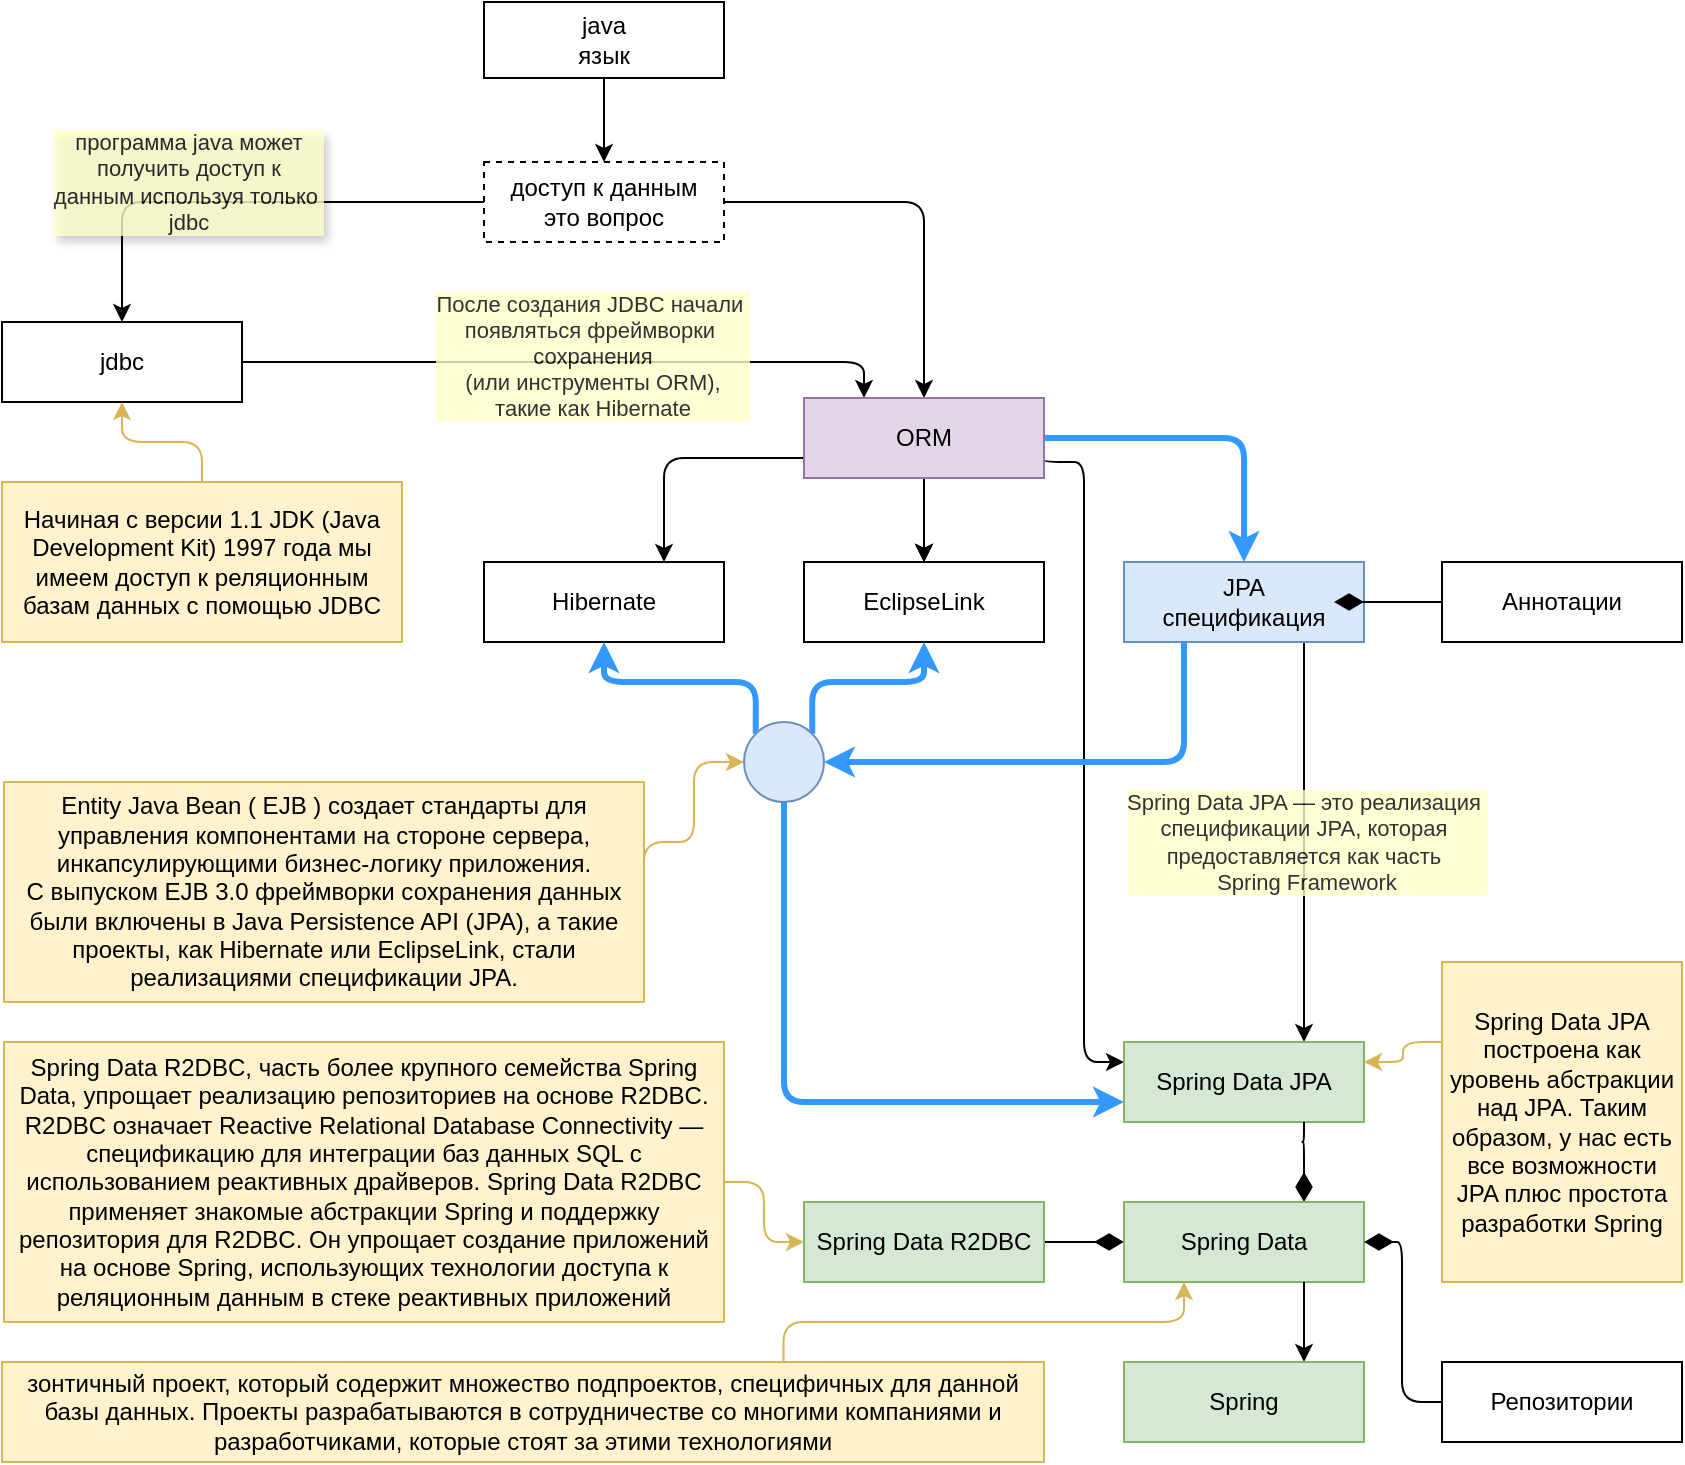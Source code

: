 <mxfile>
    <diagram id="G2yRbLmWqcp8tXKO7TOL" name="Page-1">
        <mxGraphModel dx="1240" dy="1211" grid="1" gridSize="10" guides="1" tooltips="1" connect="1" arrows="1" fold="1" page="1" pageScale="1" pageWidth="1169" pageHeight="1654" math="0" shadow="0">
            <root>
                <mxCell id="0"/>
                <mxCell id="1" parent="0"/>
                <mxCell id="4" value="" style="edgeStyle=none;html=1;" edge="1" parent="1" source="2" target="3">
                    <mxGeometry relative="1" as="geometry"/>
                </mxCell>
                <mxCell id="2" value="java&lt;div&gt;язык&lt;/div&gt;" style="rounded=0;whiteSpace=wrap;html=1;" vertex="1" parent="1">
                    <mxGeometry x="481" y="40" width="120" height="38" as="geometry"/>
                </mxCell>
                <mxCell id="6" value="" style="edgeStyle=orthogonalEdgeStyle;html=1;entryX=0.5;entryY=0;entryDx=0;entryDy=0;" edge="1" parent="1" source="3" target="5">
                    <mxGeometry relative="1" as="geometry"/>
                </mxCell>
                <mxCell id="17" value="программа java может&lt;div&gt;получить доступ к&lt;/div&gt;&lt;div&gt;данным используя только&amp;nbsp;&lt;/div&gt;&lt;div&gt;jdbc&lt;/div&gt;" style="edgeLabel;html=1;align=center;verticalAlign=middle;resizable=0;points=[];fontFamily=Helvetica;fontSize=11;fontColor=default;labelBackgroundColor=#FFFFCC;textShadow=1;textOpacity=80;" vertex="1" connectable="0" parent="6">
                    <mxGeometry x="-0.054" relative="1" as="geometry">
                        <mxPoint x="-34" y="-10" as="offset"/>
                    </mxGeometry>
                </mxCell>
                <mxCell id="8" value="" style="edgeStyle=orthogonalEdgeStyle;html=1;" edge="1" parent="1" source="3" target="7">
                    <mxGeometry relative="1" as="geometry"/>
                </mxCell>
                <mxCell id="3" value="доступ к данным&lt;div&gt;это вопрос&lt;/div&gt;" style="whiteSpace=wrap;html=1;rounded=0;dashed=1;" vertex="1" parent="1">
                    <mxGeometry x="481" y="120" width="120" height="40" as="geometry"/>
                </mxCell>
                <mxCell id="38" style="edgeStyle=orthogonalEdgeStyle;shape=connector;rounded=1;html=1;exitX=1;exitY=0.5;exitDx=0;exitDy=0;entryX=0.25;entryY=0;entryDx=0;entryDy=0;strokeColor=default;align=center;verticalAlign=middle;fontFamily=Helvetica;fontSize=11;fontColor=default;labelBackgroundColor=default;endArrow=classic;" edge="1" parent="1" source="5" target="7">
                    <mxGeometry relative="1" as="geometry">
                        <Array as="points">
                            <mxPoint x="671" y="220"/>
                        </Array>
                    </mxGeometry>
                </mxCell>
                <mxCell id="39" value="После создания JDBC начали&amp;nbsp;&lt;div&gt;появляться фреймворки&amp;nbsp;&lt;/div&gt;&lt;div&gt;сохранения&lt;/div&gt;&lt;div&gt;&amp;nbsp;(или инструменты ORM),&amp;nbsp;&lt;/div&gt;&lt;div&gt;такие как&amp;nbsp;Hibernate&lt;/div&gt;" style="edgeLabel;html=1;align=center;verticalAlign=middle;resizable=0;points=[];rounded=0;fillColor=none;gradientColor=none;fontFamily=Helvetica;fontSize=11;fontColor=default;textOpacity=80;labelBackgroundColor=#FFFFCC;" vertex="1" connectable="0" parent="38">
                    <mxGeometry x="0.064" y="3" relative="1" as="geometry">
                        <mxPoint as="offset"/>
                    </mxGeometry>
                </mxCell>
                <mxCell id="5" value="jdbc" style="whiteSpace=wrap;html=1;rounded=0;" vertex="1" parent="1">
                    <mxGeometry x="240" y="200" width="120" height="40" as="geometry"/>
                </mxCell>
                <mxCell id="41" value="" style="edgeStyle=orthogonalEdgeStyle;shape=connector;rounded=1;html=1;strokeColor=default;align=center;verticalAlign=middle;fontFamily=Helvetica;fontSize=11;fontColor=default;labelBackgroundColor=default;endArrow=classic;entryX=0.75;entryY=0;entryDx=0;entryDy=0;exitX=0;exitY=0.75;exitDx=0;exitDy=0;" edge="1" parent="1" source="7" target="40">
                    <mxGeometry relative="1" as="geometry">
                        <mxPoint x="640" y="230" as="sourcePoint"/>
                    </mxGeometry>
                </mxCell>
                <mxCell id="46" value="" style="edgeStyle=orthogonalEdgeStyle;shape=connector;rounded=1;html=1;strokeColor=#3399FF;align=center;verticalAlign=middle;fontFamily=Helvetica;fontSize=11;fontColor=default;labelBackgroundColor=default;endArrow=classic;exitX=1;exitY=0.5;exitDx=0;exitDy=0;fillColor=#dae8fc;strokeWidth=3;" edge="1" parent="1" source="7" target="45">
                    <mxGeometry relative="1" as="geometry"/>
                </mxCell>
                <mxCell id="48" value="" style="edgeStyle=orthogonalEdgeStyle;shape=connector;rounded=1;html=1;strokeColor=default;align=center;verticalAlign=middle;fontFamily=Helvetica;fontSize=11;fontColor=default;labelBackgroundColor=default;endArrow=classic;" edge="1" parent="1" source="7" target="47">
                    <mxGeometry relative="1" as="geometry"/>
                </mxCell>
                <mxCell id="54" value="" style="edgeStyle=orthogonalEdgeStyle;shape=connector;rounded=1;html=1;strokeColor=default;align=center;verticalAlign=middle;fontFamily=Helvetica;fontSize=11;fontColor=default;labelBackgroundColor=default;endArrow=classic;" edge="1" parent="1" source="7" target="47">
                    <mxGeometry relative="1" as="geometry"/>
                </mxCell>
                <mxCell id="56" value="" style="edgeStyle=orthogonalEdgeStyle;shape=connector;rounded=1;html=1;strokeColor=default;align=center;verticalAlign=middle;fontFamily=Helvetica;fontSize=11;fontColor=default;labelBackgroundColor=default;endArrow=classic;" edge="1" parent="1" source="7" target="47">
                    <mxGeometry relative="1" as="geometry"/>
                </mxCell>
                <mxCell id="58" style="edgeStyle=orthogonalEdgeStyle;shape=connector;rounded=1;html=1;exitX=1;exitY=0.75;exitDx=0;exitDy=0;strokeColor=default;align=center;verticalAlign=middle;fontFamily=Helvetica;fontSize=11;fontColor=default;labelBackgroundColor=default;endArrow=classic;entryX=0;entryY=0.25;entryDx=0;entryDy=0;" edge="1" parent="1" source="7" target="57">
                    <mxGeometry relative="1" as="geometry">
                        <Array as="points">
                            <mxPoint x="761" y="270"/>
                            <mxPoint x="781" y="270"/>
                            <mxPoint x="781" y="570"/>
                        </Array>
                    </mxGeometry>
                </mxCell>
                <mxCell id="7" value="ORM" style="whiteSpace=wrap;html=1;rounded=0;fillColor=#e1d5e7;strokeColor=#9673a6;" vertex="1" parent="1">
                    <mxGeometry x="641" y="238" width="120" height="40" as="geometry"/>
                </mxCell>
                <mxCell id="37" style="edgeStyle=orthogonalEdgeStyle;shape=connector;rounded=1;html=1;exitX=0.5;exitY=0;exitDx=0;exitDy=0;entryX=0.5;entryY=1;entryDx=0;entryDy=0;strokeColor=#d6b656;align=center;verticalAlign=middle;fontFamily=Helvetica;fontSize=11;fontColor=default;labelBackgroundColor=default;endArrow=classic;fillColor=#fff2cc;" edge="1" parent="1" source="26" target="5">
                    <mxGeometry relative="1" as="geometry"/>
                </mxCell>
                <mxCell id="26" value="Начиная с версии 1.1 JDK (Java Development Kit) 1997 года мы имеем доступ к реляционным базам данных с помощью JDBC" style="text;html=1;align=center;verticalAlign=middle;whiteSpace=wrap;rounded=0;fillColor=#fff2cc;strokeColor=#d6b656;" vertex="1" parent="1">
                    <mxGeometry x="240" y="280" width="200" height="80" as="geometry"/>
                </mxCell>
                <mxCell id="40" value="Hibernate" style="whiteSpace=wrap;html=1;rounded=0;strokeColor=default;align=center;verticalAlign=middle;fillColor=default;" vertex="1" parent="1">
                    <mxGeometry x="481" y="320" width="120" height="40" as="geometry"/>
                </mxCell>
                <mxCell id="51" style="edgeStyle=orthogonalEdgeStyle;shape=connector;rounded=1;html=1;exitX=0.25;exitY=1;exitDx=0;exitDy=0;entryX=1;entryY=0.5;entryDx=0;entryDy=0;strokeColor=#3399FF;align=center;verticalAlign=middle;fontFamily=Helvetica;fontSize=11;fontColor=default;labelBackgroundColor=default;endArrow=classic;fillColor=#dae8fc;strokeWidth=3;" edge="1" parent="1" source="45" target="79">
                    <mxGeometry relative="1" as="geometry"/>
                </mxCell>
                <mxCell id="63" style="edgeStyle=orthogonalEdgeStyle;shape=connector;rounded=1;html=1;exitX=0.75;exitY=1;exitDx=0;exitDy=0;strokeColor=default;align=center;verticalAlign=middle;fontFamily=Helvetica;fontSize=11;fontColor=default;labelBackgroundColor=default;endArrow=classic;entryX=0.75;entryY=0;entryDx=0;entryDy=0;" edge="1" parent="1" source="45" target="57">
                    <mxGeometry relative="1" as="geometry"/>
                </mxCell>
                <mxCell id="64" value="Spring Data JPA — это реализация&amp;nbsp;&lt;div&gt;спецификации JPA, которая&amp;nbsp;&lt;/div&gt;&lt;div&gt;предоставляется как часть&amp;nbsp;&lt;/div&gt;&lt;div&gt;Spring Framework&lt;/div&gt;" style="edgeLabel;html=1;align=center;verticalAlign=middle;resizable=0;points=[];rounded=0;fillColor=none;gradientColor=none;fontFamily=Helvetica;fontSize=11;fontColor=default;textOpacity=80;labelBackgroundColor=#FFFFCC;" vertex="1" connectable="0" parent="63">
                    <mxGeometry x="-0.004" y="1" relative="1" as="geometry">
                        <mxPoint as="offset"/>
                    </mxGeometry>
                </mxCell>
                <mxCell id="45" value="JPA&lt;div&gt;спецификация&lt;/div&gt;" style="whiteSpace=wrap;html=1;rounded=0;fillColor=#dae8fc;strokeColor=#6c8ebf;" vertex="1" parent="1">
                    <mxGeometry x="801" y="320" width="120" height="40" as="geometry"/>
                </mxCell>
                <mxCell id="47" value="&lt;span style=&quot;color: rgb(0, 0, 0);&quot;&gt;EclipseLink&lt;/span&gt;" style="whiteSpace=wrap;html=1;rounded=0;" vertex="1" parent="1">
                    <mxGeometry x="641" y="320" width="120" height="40" as="geometry"/>
                </mxCell>
                <mxCell id="52" style="edgeStyle=orthogonalEdgeStyle;shape=connector;rounded=1;html=1;exitX=0;exitY=0;exitDx=0;exitDy=0;entryX=0.5;entryY=1;entryDx=0;entryDy=0;strokeColor=#3399FF;align=center;verticalAlign=middle;fontFamily=Helvetica;fontSize=11;fontColor=default;labelBackgroundColor=default;endArrow=classic;strokeWidth=3;fillColor=#dae8fc;" edge="1" parent="1" source="79" target="40">
                    <mxGeometry relative="1" as="geometry">
                        <Array as="points">
                            <mxPoint x="617" y="380"/>
                            <mxPoint x="541" y="380"/>
                        </Array>
                    </mxGeometry>
                </mxCell>
                <mxCell id="53" style="edgeStyle=orthogonalEdgeStyle;shape=connector;rounded=1;html=1;exitX=1;exitY=0;exitDx=0;exitDy=0;entryX=0.5;entryY=1;entryDx=0;entryDy=0;strokeColor=#3399FF;align=center;verticalAlign=middle;fontFamily=Helvetica;fontSize=11;fontColor=default;labelBackgroundColor=default;endArrow=classic;strokeWidth=3;fillColor=#dae8fc;" edge="1" parent="1" source="79" target="47">
                    <mxGeometry relative="1" as="geometry"/>
                </mxCell>
                <mxCell id="62" style="edgeStyle=orthogonalEdgeStyle;shape=connector;rounded=1;html=1;exitX=0.5;exitY=1;exitDx=0;exitDy=0;entryX=0;entryY=0.75;entryDx=0;entryDy=0;strokeColor=#3399FF;align=center;verticalAlign=middle;fontFamily=Helvetica;fontSize=11;fontColor=default;labelBackgroundColor=default;endArrow=classic;strokeWidth=3;fillColor=#dae8fc;" edge="1" parent="1" source="79" target="57">
                    <mxGeometry relative="1" as="geometry"/>
                </mxCell>
                <mxCell id="80" style="edgeStyle=orthogonalEdgeStyle;shape=connector;rounded=1;html=1;exitX=1;exitY=0.5;exitDx=0;exitDy=0;entryX=0;entryY=0.5;entryDx=0;entryDy=0;strokeColor=#d6b656;align=center;verticalAlign=middle;fontFamily=Helvetica;fontSize=11;fontColor=default;labelBackgroundColor=default;endArrow=classic;fillColor=#fff2cc;" edge="1" parent="1" source="50" target="79">
                    <mxGeometry relative="1" as="geometry">
                        <Array as="points">
                            <mxPoint x="586" y="460"/>
                            <mxPoint x="586" y="420"/>
                        </Array>
                    </mxGeometry>
                </mxCell>
                <mxCell id="50" value="Entity Java Bean (&amp;nbsp;EJB&amp;nbsp;) создает стандарты для управления компонентами на стороне сервера, инкапсулирующими бизнес-логику приложения.&lt;br&gt;С выпуском EJB 3.0 фреймворки сохранения данных были включены в Java Persistence API (JPA), а такие проекты, как Hibernate или&amp;nbsp;EclipseLink,&amp;nbsp;стали реализациями спецификации JPA." style="text;html=1;align=center;verticalAlign=middle;whiteSpace=wrap;rounded=0;fillColor=#fff2cc;strokeColor=#d6b656;" vertex="1" parent="1">
                    <mxGeometry x="241" y="430" width="320" height="110" as="geometry"/>
                </mxCell>
                <mxCell id="57" value="Spring Data JPA" style="whiteSpace=wrap;html=1;rounded=0;fillColor=#d5e8d4;strokeColor=#82b366;" vertex="1" parent="1">
                    <mxGeometry x="801" y="560" width="120" height="40" as="geometry"/>
                </mxCell>
                <mxCell id="66" style="edgeStyle=orthogonalEdgeStyle;shape=connector;rounded=1;html=1;exitX=0.75;exitY=1;exitDx=0;exitDy=0;entryX=0.75;entryY=0;entryDx=0;entryDy=0;strokeColor=default;align=center;verticalAlign=middle;fontFamily=Helvetica;fontSize=11;fontColor=default;labelBackgroundColor=default;endArrow=diamondThin;endFill=1;startSize=6;endSize=12;" edge="1" parent="1" source="57" target="65">
                    <mxGeometry relative="1" as="geometry">
                        <Array as="points">
                            <mxPoint x="890" y="610"/>
                            <mxPoint x="890" y="610"/>
                        </Array>
                    </mxGeometry>
                </mxCell>
                <mxCell id="70" style="edgeStyle=orthogonalEdgeStyle;shape=connector;rounded=1;html=1;exitX=1;exitY=0.5;exitDx=0;exitDy=0;entryX=0;entryY=0.5;entryDx=0;entryDy=0;strokeColor=default;align=center;verticalAlign=middle;fontFamily=Helvetica;fontSize=11;fontColor=default;labelBackgroundColor=default;endArrow=diamondThin;startSize=6;endFill=1;endSize=12;" edge="1" parent="1" source="69" target="65">
                    <mxGeometry relative="1" as="geometry">
                        <Array as="points">
                            <mxPoint x="780" y="660"/>
                            <mxPoint x="780" y="660"/>
                        </Array>
                    </mxGeometry>
                </mxCell>
                <mxCell id="65" value="Spring Data" style="whiteSpace=wrap;html=1;rounded=0;fillColor=#d5e8d4;strokeColor=#82b366;" vertex="1" parent="1">
                    <mxGeometry x="801" y="640" width="120" height="40" as="geometry"/>
                </mxCell>
                <mxCell id="68" style="edgeStyle=orthogonalEdgeStyle;shape=connector;rounded=1;html=1;exitX=0.75;exitY=1;exitDx=0;exitDy=0;entryX=0.75;entryY=0;entryDx=0;entryDy=0;strokeColor=default;align=center;verticalAlign=middle;fontFamily=Helvetica;fontSize=11;fontColor=default;labelBackgroundColor=default;endArrow=classic;" edge="1" parent="1" source="65" target="67">
                    <mxGeometry relative="1" as="geometry"/>
                </mxCell>
                <mxCell id="67" value="Spring" style="whiteSpace=wrap;html=1;rounded=0;fillColor=#d5e8d4;strokeColor=#82b366;" vertex="1" parent="1">
                    <mxGeometry x="801" y="720" width="120" height="40" as="geometry"/>
                </mxCell>
                <mxCell id="69" value="Spring Data R2DBC" style="whiteSpace=wrap;html=1;rounded=0;fillColor=#d5e8d4;strokeColor=#82b366;" vertex="1" parent="1">
                    <mxGeometry x="641" y="640" width="120" height="40" as="geometry"/>
                </mxCell>
                <mxCell id="73" style="edgeStyle=orthogonalEdgeStyle;shape=connector;rounded=1;html=1;exitX=0.75;exitY=0;exitDx=0;exitDy=0;entryX=0.25;entryY=1;entryDx=0;entryDy=0;strokeColor=#d6b656;align=center;verticalAlign=middle;fontFamily=Helvetica;fontSize=11;fontColor=default;labelBackgroundColor=default;endArrow=classic;fillColor=#fff2cc;" edge="1" parent="1" source="71" target="65">
                    <mxGeometry relative="1" as="geometry"/>
                </mxCell>
                <mxCell id="71" value="зонтичный проект, который содержит множество подпроектов, специфичных для данной базы данных. Проекты разрабатываются в сотрудничестве со многими компаниями и разработчиками, которые стоят за этими технологиями" style="text;html=1;align=center;verticalAlign=middle;whiteSpace=wrap;rounded=0;fillColor=#fff2cc;strokeColor=#d6b656;" vertex="1" parent="1">
                    <mxGeometry x="240" y="720" width="521" height="50" as="geometry"/>
                </mxCell>
                <mxCell id="75" style="edgeStyle=orthogonalEdgeStyle;shape=connector;rounded=1;html=1;exitX=1;exitY=0.5;exitDx=0;exitDy=0;entryX=0;entryY=0.5;entryDx=0;entryDy=0;strokeColor=#d6b656;align=center;verticalAlign=middle;fontFamily=Helvetica;fontSize=11;fontColor=default;labelBackgroundColor=default;endArrow=classic;fillColor=#fff2cc;" edge="1" parent="1" source="74" target="69">
                    <mxGeometry relative="1" as="geometry"/>
                </mxCell>
                <mxCell id="74" value="Spring Data R2DBC, часть более крупного семейства Spring Data, упрощает реализацию репозиториев на основе R2DBC. R2DBC означает Reactive Relational Database Connectivity — спецификацию для интеграции баз данных SQL с использованием реактивных драйверов. Spring Data R2DBC применяет знакомые абстракции Spring и поддержку репозитория для R2DBC. Он упрощает создание приложений на основе Spring, использующих технологии доступа к реляционным данным в стеке реактивных приложений" style="text;html=1;align=center;verticalAlign=middle;whiteSpace=wrap;rounded=0;fillColor=#fff2cc;strokeColor=#d6b656;" vertex="1" parent="1">
                    <mxGeometry x="241" y="560" width="360" height="140" as="geometry"/>
                </mxCell>
                <mxCell id="79" value="" style="ellipse;whiteSpace=wrap;html=1;aspect=fixed;rounded=0;align=center;verticalAlign=middle;fontFamily=Helvetica;fontSize=12;fontColor=default;labelBackgroundColor=default;fillColor=#dae8fc;gradientColor=none;strokeColor=#6c8ebf;" vertex="1" parent="1">
                    <mxGeometry x="611" y="400" width="40" height="40" as="geometry"/>
                </mxCell>
                <mxCell id="84" style="edgeStyle=orthogonalEdgeStyle;shape=connector;rounded=1;html=1;exitX=0;exitY=0.25;exitDx=0;exitDy=0;entryX=1;entryY=0.25;entryDx=0;entryDy=0;strokeColor=#d6b656;align=center;verticalAlign=middle;fontFamily=Helvetica;fontSize=11;fontColor=default;labelBackgroundColor=default;endArrow=classic;fillColor=#fff2cc;" edge="1" parent="1" source="83" target="57">
                    <mxGeometry relative="1" as="geometry"/>
                </mxCell>
                <mxCell id="83" value="Spring Data JPA построена как уровень абстракции над JPA. Таким образом, у нас есть все возможности JPA плюс простота разработки Spring" style="text;html=1;align=center;verticalAlign=middle;whiteSpace=wrap;rounded=0;fillColor=#fff2cc;strokeColor=#d6b656;" vertex="1" parent="1">
                    <mxGeometry x="960" y="520" width="120" height="160" as="geometry"/>
                </mxCell>
                <mxCell id="87" value="Репозитории" style="rounded=0;whiteSpace=wrap;html=1;align=center;verticalAlign=middle;fontFamily=Helvetica;fontSize=12;fontColor=default;labelBackgroundColor=default;fillColor=default;gradientColor=none;strokeColor=default;" vertex="1" parent="1">
                    <mxGeometry x="960" y="720" width="120" height="40" as="geometry"/>
                </mxCell>
                <mxCell id="88" style="edgeStyle=orthogonalEdgeStyle;shape=connector;rounded=1;html=1;exitX=0;exitY=0.5;exitDx=0;exitDy=0;entryX=1;entryY=0.5;entryDx=0;entryDy=0;strokeColor=default;align=center;verticalAlign=middle;fontFamily=Helvetica;fontSize=11;fontColor=default;labelBackgroundColor=default;endArrow=diamondThin;endFill=1;startSize=6;endSize=12;" edge="1" parent="1" source="87" target="65">
                    <mxGeometry relative="1" as="geometry">
                        <mxPoint x="901" y="610" as="sourcePoint"/>
                        <mxPoint x="901" y="650" as="targetPoint"/>
                        <Array as="points">
                            <mxPoint x="940" y="740"/>
                            <mxPoint x="940" y="660"/>
                        </Array>
                    </mxGeometry>
                </mxCell>
                <mxCell id="89" value="Аннотации" style="rounded=0;whiteSpace=wrap;html=1;align=center;verticalAlign=middle;fontFamily=Helvetica;fontSize=12;fontColor=default;labelBackgroundColor=default;fillColor=default;gradientColor=none;strokeColor=default;" vertex="1" parent="1">
                    <mxGeometry x="960" y="320" width="120" height="40" as="geometry"/>
                </mxCell>
                <mxCell id="90" style="edgeStyle=orthogonalEdgeStyle;shape=connector;rounded=1;html=1;entryX=1;entryY=0.5;entryDx=0;entryDy=0;strokeColor=default;align=center;verticalAlign=middle;fontFamily=Helvetica;fontSize=11;fontColor=default;labelBackgroundColor=default;endArrow=diamondThin;endFill=1;startSize=6;endSize=12;exitX=0;exitY=0.5;exitDx=0;exitDy=0;" edge="1" parent="1" source="89" target="45">
                    <mxGeometry relative="1" as="geometry">
                        <mxPoint x="1020" y="390" as="sourcePoint"/>
                        <mxPoint x="931" y="670" as="targetPoint"/>
                        <Array as="points">
                            <mxPoint x="920" y="340"/>
                            <mxPoint x="920" y="340"/>
                        </Array>
                    </mxGeometry>
                </mxCell>
            </root>
        </mxGraphModel>
    </diagram>
</mxfile>